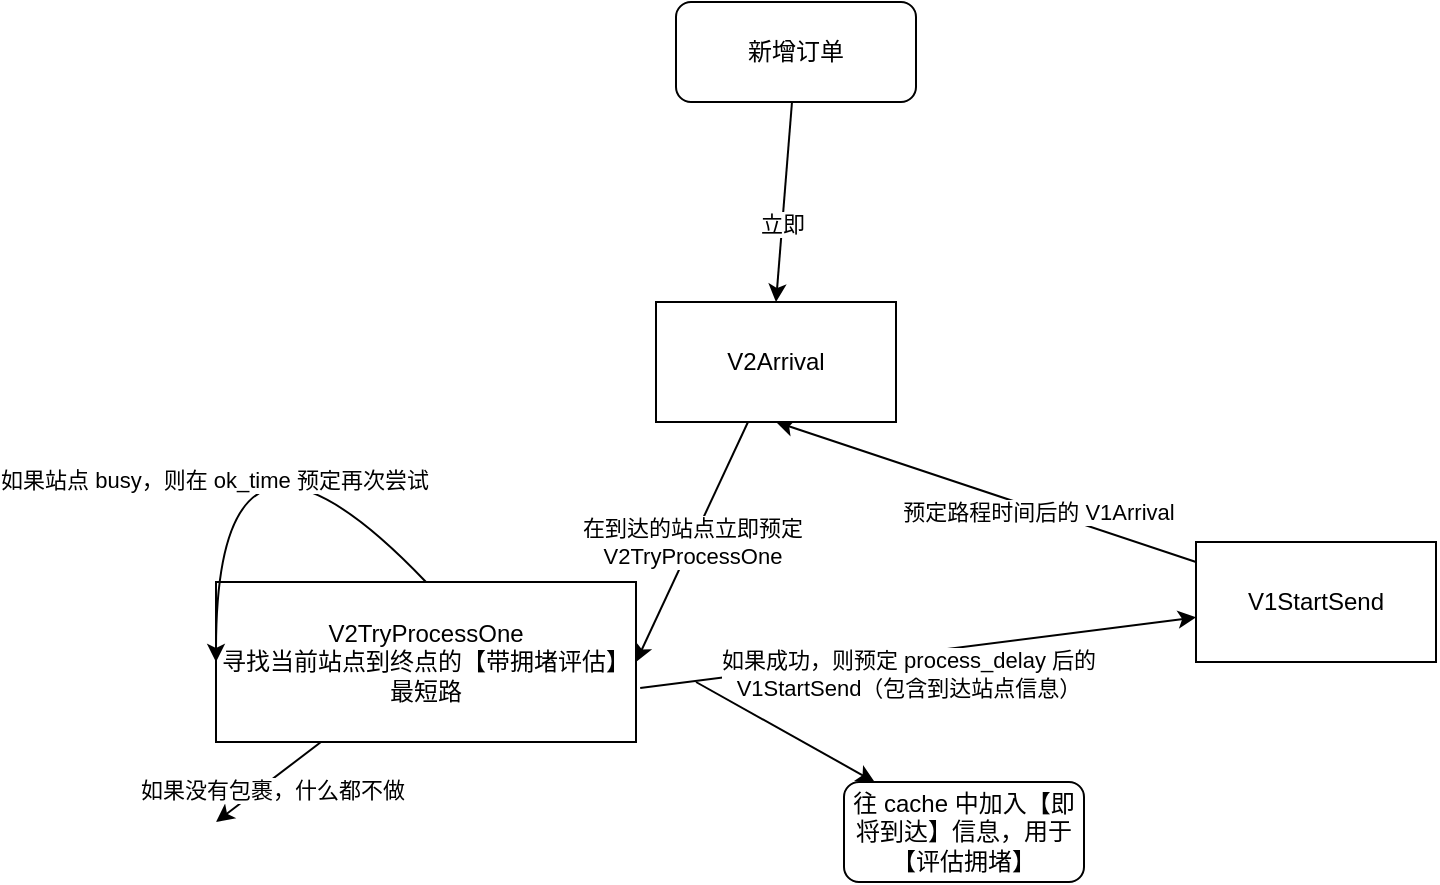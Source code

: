 <mxfile>
    <diagram id="Iq1h8ypE7A7JJyhsMTQW" name="第 1 页">
        <mxGraphModel dx="1683" dy="772" grid="1" gridSize="10" guides="1" tooltips="1" connect="1" arrows="1" fold="1" page="1" pageScale="1" pageWidth="827" pageHeight="1169" math="0" shadow="0">
            <root>
                <mxCell id="0"/>
                <mxCell id="1" parent="0"/>
                <mxCell id="4" style="edgeStyle=none;html=1;exitX=1.01;exitY=0.663;exitDx=0;exitDy=0;exitPerimeter=0;" parent="1" source="2" target="3" edge="1">
                    <mxGeometry relative="1" as="geometry"/>
                </mxCell>
                <mxCell id="9" value="如果成功，则预定 process_delay 后的&lt;br&gt;V1StartSend（包含到达站点信息）" style="edgeLabel;html=1;align=center;verticalAlign=middle;resizable=0;points=[];" parent="4" vertex="1" connectable="0">
                    <mxGeometry x="-0.146" relative="1" as="geometry">
                        <mxPoint x="15" y="8" as="offset"/>
                    </mxGeometry>
                </mxCell>
                <mxCell id="14" style="edgeStyle=none;html=1;" parent="1" source="2" edge="1">
                    <mxGeometry relative="1" as="geometry">
                        <mxPoint x="100" y="440" as="targetPoint"/>
                    </mxGeometry>
                </mxCell>
                <mxCell id="15" value="如果没有包裹，什么都不做" style="edgeLabel;html=1;align=center;verticalAlign=middle;resizable=0;points=[];" parent="14" vertex="1" connectable="0">
                    <mxGeometry x="0.044" y="4" relative="1" as="geometry">
                        <mxPoint as="offset"/>
                    </mxGeometry>
                </mxCell>
                <mxCell id="22" style="edgeStyle=none;html=1;" edge="1" parent="1" target="21">
                    <mxGeometry relative="1" as="geometry">
                        <mxPoint x="340" y="370" as="sourcePoint"/>
                    </mxGeometry>
                </mxCell>
                <mxCell id="2" value="V2TryProcessOne&lt;br&gt;寻找当前站点到终点的【带拥堵评估】最短路" style="rounded=0;whiteSpace=wrap;html=1;" parent="1" vertex="1">
                    <mxGeometry x="100" y="320" width="210" height="80" as="geometry"/>
                </mxCell>
                <mxCell id="12" style="edgeStyle=none;html=1;entryX=0.5;entryY=1;entryDx=0;entryDy=0;" parent="1" source="3" target="11" edge="1">
                    <mxGeometry relative="1" as="geometry"/>
                </mxCell>
                <mxCell id="19" value="预定路程时间后的 V1Arrival" style="edgeLabel;html=1;align=center;verticalAlign=middle;resizable=0;points=[];" parent="12" vertex="1" connectable="0">
                    <mxGeometry x="-0.25" y="1" relative="1" as="geometry">
                        <mxPoint as="offset"/>
                    </mxGeometry>
                </mxCell>
                <mxCell id="3" value="V1StartSend" style="rounded=0;whiteSpace=wrap;html=1;" parent="1" vertex="1">
                    <mxGeometry x="590" y="300" width="120" height="60" as="geometry"/>
                </mxCell>
                <mxCell id="7" value="" style="curved=1;endArrow=classic;html=1;exitX=0.5;exitY=0;exitDx=0;exitDy=0;entryX=0;entryY=0.5;entryDx=0;entryDy=0;" parent="1" source="2" target="2" edge="1">
                    <mxGeometry width="50" height="50" relative="1" as="geometry">
                        <mxPoint x="390" y="420" as="sourcePoint"/>
                        <mxPoint x="200" y="140" as="targetPoint"/>
                        <Array as="points">
                            <mxPoint x="100" y="210"/>
                        </Array>
                    </mxGeometry>
                </mxCell>
                <mxCell id="8" value="如果站点 busy，则在 ok_time 预定再次尝试" style="edgeLabel;html=1;align=center;verticalAlign=middle;resizable=0;points=[];" parent="7" vertex="1" connectable="0">
                    <mxGeometry x="0.518" y="-15" relative="1" as="geometry">
                        <mxPoint x="14" y="-19" as="offset"/>
                    </mxGeometry>
                </mxCell>
                <mxCell id="13" value="在到达的站点立即预定&lt;br&gt;V2TryProcessOne" style="edgeStyle=none;html=1;entryX=1;entryY=0.5;entryDx=0;entryDy=0;" parent="1" source="11" target="2" edge="1">
                    <mxGeometry x="-0.003" relative="1" as="geometry">
                        <mxPoint as="offset"/>
                    </mxGeometry>
                </mxCell>
                <mxCell id="11" value="V2Arrival" style="rounded=0;whiteSpace=wrap;html=1;" parent="1" vertex="1">
                    <mxGeometry x="320" y="180" width="120" height="60" as="geometry"/>
                </mxCell>
                <mxCell id="18" style="edgeStyle=none;html=1;entryX=0.5;entryY=0;entryDx=0;entryDy=0;" parent="1" source="17" target="11" edge="1">
                    <mxGeometry relative="1" as="geometry"/>
                </mxCell>
                <mxCell id="20" value="立即" style="edgeLabel;html=1;align=center;verticalAlign=middle;resizable=0;points=[];" parent="18" vertex="1" connectable="0">
                    <mxGeometry x="0.212" relative="1" as="geometry">
                        <mxPoint as="offset"/>
                    </mxGeometry>
                </mxCell>
                <mxCell id="17" value="新增订单" style="rounded=1;whiteSpace=wrap;html=1;" parent="1" vertex="1">
                    <mxGeometry x="330" y="30" width="120" height="50" as="geometry"/>
                </mxCell>
                <mxCell id="21" value="往 cache 中加入【即将到达】信息，用于【评估拥堵】" style="rounded=1;whiteSpace=wrap;html=1;" vertex="1" parent="1">
                    <mxGeometry x="414" y="420" width="120" height="50" as="geometry"/>
                </mxCell>
            </root>
        </mxGraphModel>
    </diagram>
</mxfile>
